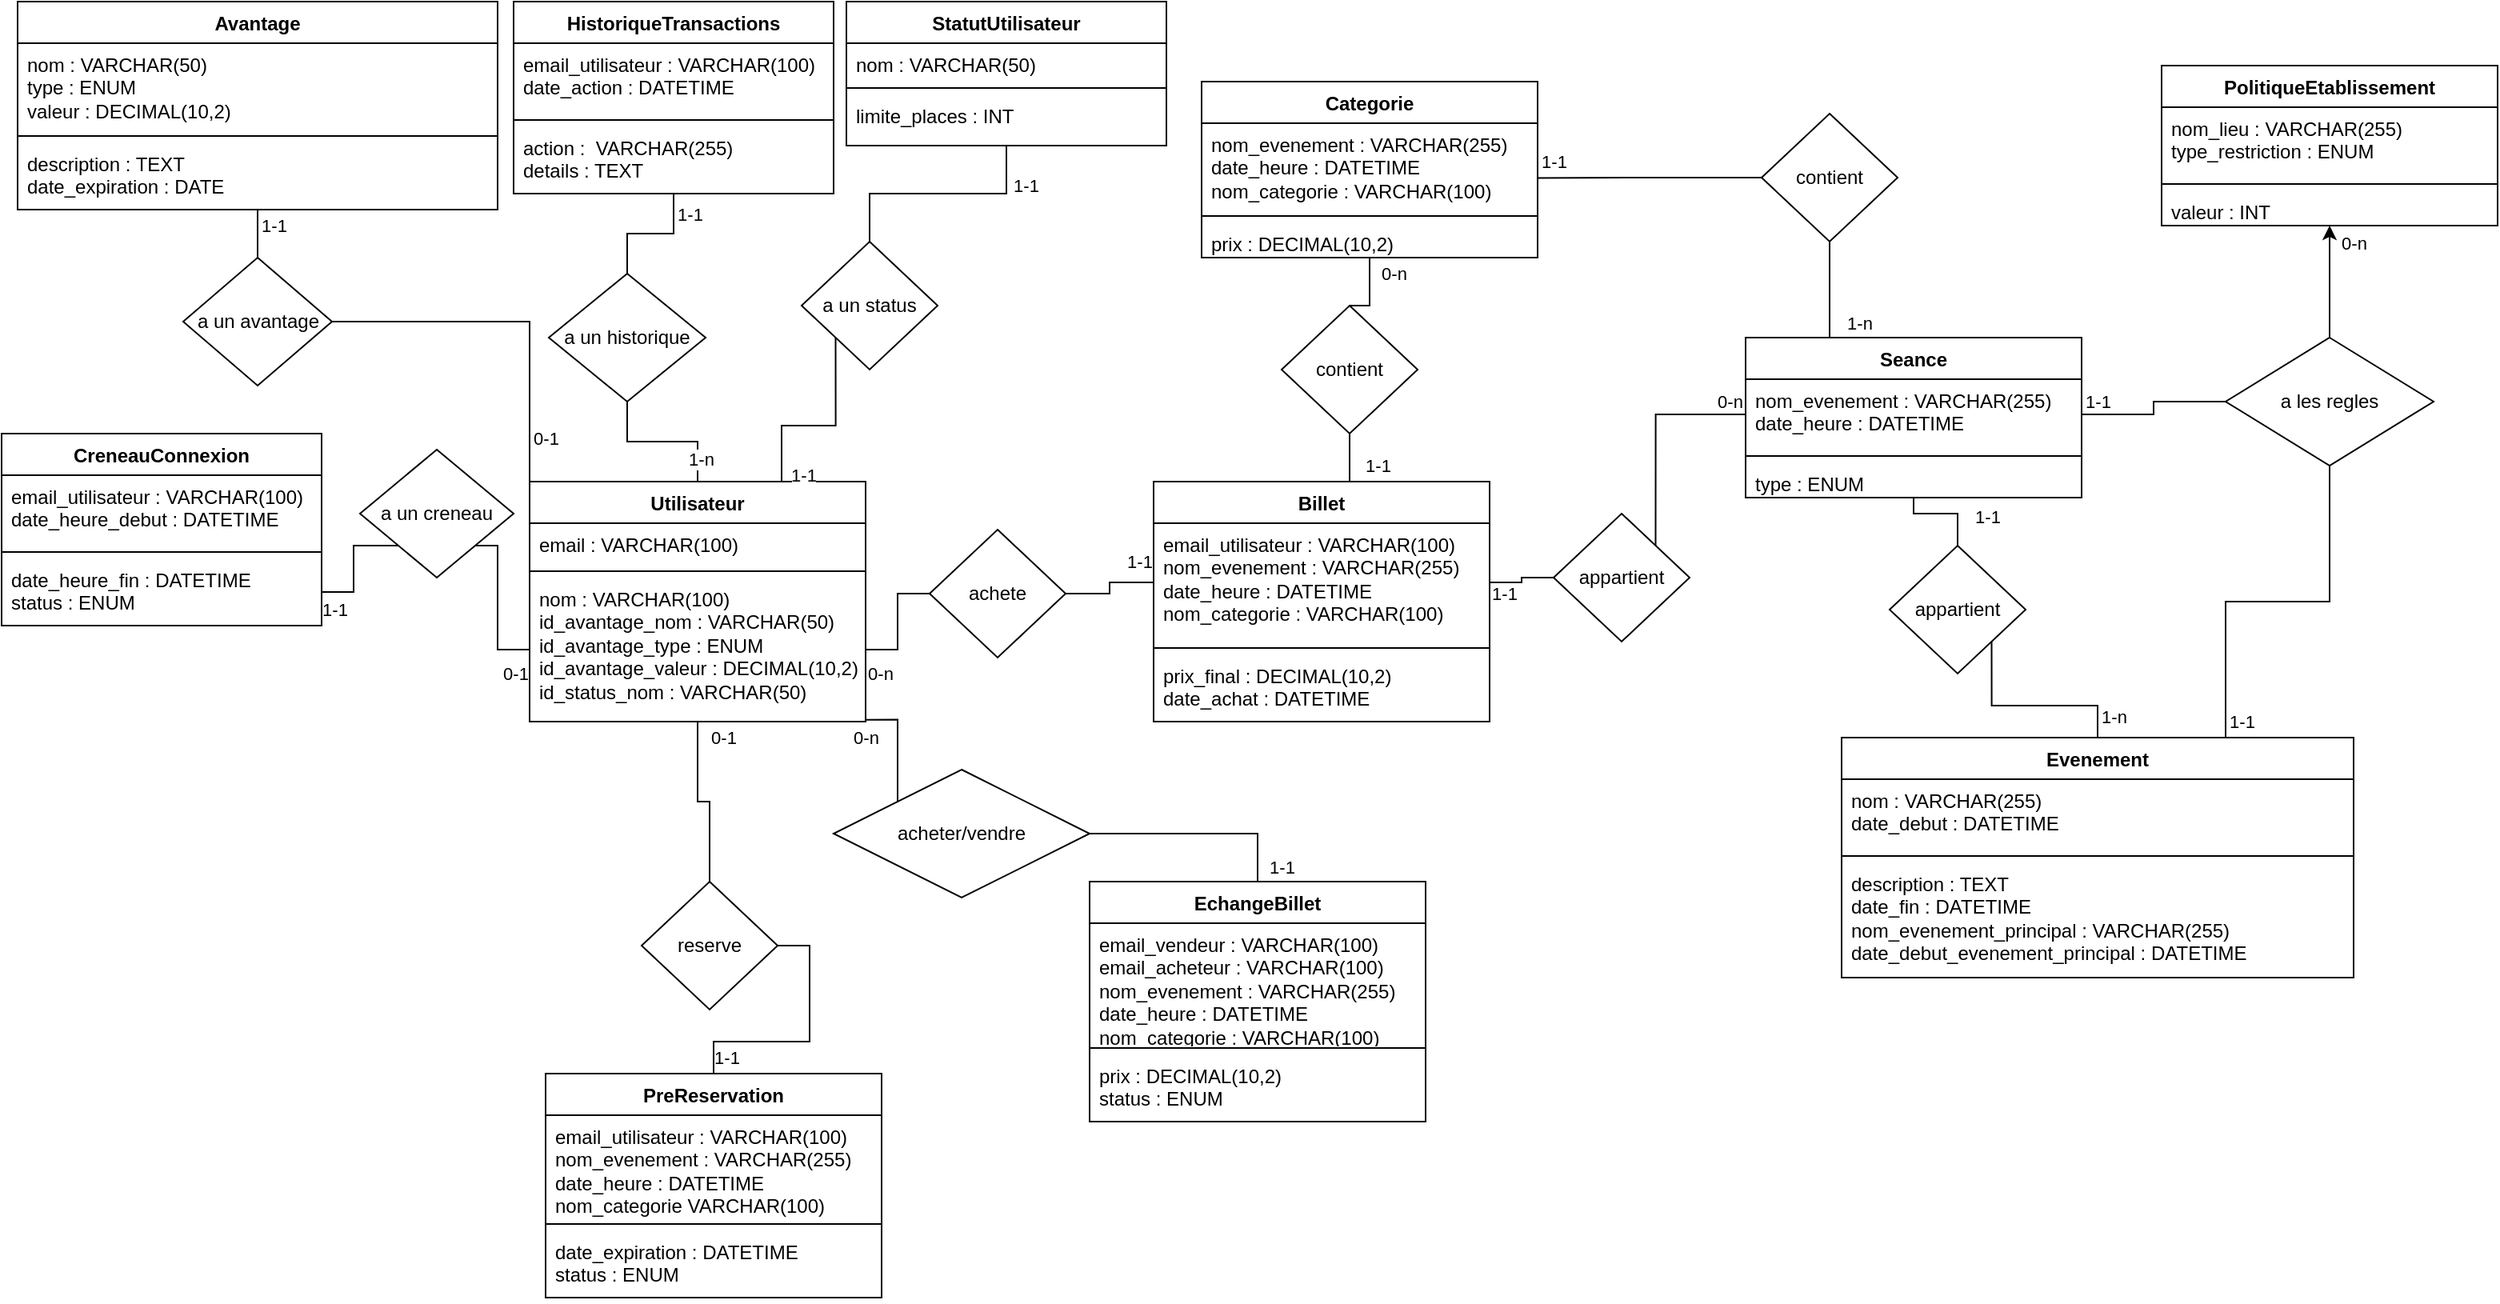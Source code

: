 <mxfile version="24.7.17">
  <diagram name="Page-1" id="VfGs-vbnRTk7LO-f_Ld_">
    <mxGraphModel dx="909" dy="531" grid="1" gridSize="10" guides="0" tooltips="1" connect="1" arrows="0" fold="1" page="1" pageScale="1" pageWidth="827" pageHeight="1169" math="0" shadow="0">
      <root>
        <mxCell id="0" />
        <mxCell id="1" parent="0" />
        <mxCell id="F5HmfAsB2qFDXrAzad_Q-10" style="edgeStyle=orthogonalEdgeStyle;rounded=0;orthogonalLoop=1;jettySize=auto;html=1;exitX=0.5;exitY=0;exitDx=0;exitDy=0;entryX=0.5;entryY=1;entryDx=0;entryDy=0;endArrow=none;endFill=0;" edge="1" parent="1" source="F5HmfAsB2qFDXrAzad_Q-1" target="F5HmfAsB2qFDXrAzad_Q-9">
          <mxGeometry relative="1" as="geometry" />
        </mxCell>
        <mxCell id="F5HmfAsB2qFDXrAzad_Q-14" value="1-n" style="edgeLabel;html=1;align=center;verticalAlign=middle;resizable=0;points=[];" vertex="1" connectable="0" parent="F5HmfAsB2qFDXrAzad_Q-10">
          <mxGeometry x="-0.253" y="2" relative="1" as="geometry">
            <mxPoint x="12" y="9" as="offset" />
          </mxGeometry>
        </mxCell>
        <mxCell id="F5HmfAsB2qFDXrAzad_Q-1" value="Utilisateur" style="swimlane;fontStyle=1;align=center;verticalAlign=top;childLayout=stackLayout;horizontal=1;startSize=26;horizontalStack=0;resizeParent=1;resizeParentMax=0;resizeLast=0;collapsible=1;marginBottom=0;whiteSpace=wrap;html=1;" vertex="1" parent="1">
          <mxGeometry x="330" y="310" width="210" height="150" as="geometry" />
        </mxCell>
        <mxCell id="F5HmfAsB2qFDXrAzad_Q-2" value="email : VARCHAR&lt;span style=&quot;background-color: initial;&quot;&gt;(100)&lt;/span&gt;" style="text;strokeColor=none;fillColor=none;align=left;verticalAlign=top;spacingLeft=4;spacingRight=4;overflow=hidden;rotatable=0;points=[[0,0.5],[1,0.5]];portConstraint=eastwest;whiteSpace=wrap;html=1;" vertex="1" parent="F5HmfAsB2qFDXrAzad_Q-1">
          <mxGeometry y="26" width="210" height="26" as="geometry" />
        </mxCell>
        <mxCell id="F5HmfAsB2qFDXrAzad_Q-3" value="" style="line;strokeWidth=1;fillColor=none;align=left;verticalAlign=middle;spacingTop=-1;spacingLeft=3;spacingRight=3;rotatable=0;labelPosition=right;points=[];portConstraint=eastwest;strokeColor=inherit;" vertex="1" parent="F5HmfAsB2qFDXrAzad_Q-1">
          <mxGeometry y="52" width="210" height="8" as="geometry" />
        </mxCell>
        <mxCell id="F5HmfAsB2qFDXrAzad_Q-4" value="nom : VARCHAR(100)&lt;div&gt;id_avantage_nom : VARCHAR(50)&lt;/div&gt;&lt;div&gt;id_avantage_type : ENUM&lt;/div&gt;&lt;div&gt;id_avantage_valeur : DECIMAL(10,2)&lt;/div&gt;&lt;div&gt;id_status_nom : VARCHAR(50)&lt;/div&gt;" style="text;strokeColor=none;fillColor=none;align=left;verticalAlign=top;spacingLeft=4;spacingRight=4;overflow=hidden;rotatable=0;points=[[0,0.5],[1,0.5]];portConstraint=eastwest;whiteSpace=wrap;html=1;" vertex="1" parent="F5HmfAsB2qFDXrAzad_Q-1">
          <mxGeometry y="60" width="210" height="90" as="geometry" />
        </mxCell>
        <mxCell id="F5HmfAsB2qFDXrAzad_Q-5" value="HistoriqueTransactions" style="swimlane;fontStyle=1;align=center;verticalAlign=top;childLayout=stackLayout;horizontal=1;startSize=26;horizontalStack=0;resizeParent=1;resizeParentMax=0;resizeLast=0;collapsible=1;marginBottom=0;whiteSpace=wrap;html=1;" vertex="1" parent="1">
          <mxGeometry x="320" y="10" width="200" height="120" as="geometry" />
        </mxCell>
        <mxCell id="F5HmfAsB2qFDXrAzad_Q-6" value="email_utilisateur : VARCHAR(100)&lt;div&gt;date_action : DATETIME&lt;/div&gt;" style="text;strokeColor=none;fillColor=none;align=left;verticalAlign=top;spacingLeft=4;spacingRight=4;overflow=hidden;rotatable=0;points=[[0,0.5],[1,0.5]];portConstraint=eastwest;whiteSpace=wrap;html=1;" vertex="1" parent="F5HmfAsB2qFDXrAzad_Q-5">
          <mxGeometry y="26" width="200" height="44" as="geometry" />
        </mxCell>
        <mxCell id="F5HmfAsB2qFDXrAzad_Q-7" value="" style="line;strokeWidth=1;fillColor=none;align=left;verticalAlign=middle;spacingTop=-1;spacingLeft=3;spacingRight=3;rotatable=0;labelPosition=right;points=[];portConstraint=eastwest;strokeColor=inherit;" vertex="1" parent="F5HmfAsB2qFDXrAzad_Q-5">
          <mxGeometry y="70" width="200" height="8" as="geometry" />
        </mxCell>
        <mxCell id="F5HmfAsB2qFDXrAzad_Q-8" value="action :&amp;nbsp; VARCHAR(255)&lt;div&gt;details : TEXT&lt;/div&gt;" style="text;strokeColor=none;fillColor=none;align=left;verticalAlign=top;spacingLeft=4;spacingRight=4;overflow=hidden;rotatable=0;points=[[0,0.5],[1,0.5]];portConstraint=eastwest;whiteSpace=wrap;html=1;" vertex="1" parent="F5HmfAsB2qFDXrAzad_Q-5">
          <mxGeometry y="78" width="200" height="42" as="geometry" />
        </mxCell>
        <mxCell id="F5HmfAsB2qFDXrAzad_Q-11" style="edgeStyle=orthogonalEdgeStyle;rounded=0;orthogonalLoop=1;jettySize=auto;html=1;exitX=0.5;exitY=0;exitDx=0;exitDy=0;endArrow=none;endFill=0;" edge="1" parent="1" source="F5HmfAsB2qFDXrAzad_Q-9" target="F5HmfAsB2qFDXrAzad_Q-5">
          <mxGeometry relative="1" as="geometry" />
        </mxCell>
        <mxCell id="F5HmfAsB2qFDXrAzad_Q-12" value="1-1" style="edgeLabel;html=1;align=center;verticalAlign=middle;resizable=0;points=[];" vertex="1" connectable="0" parent="F5HmfAsB2qFDXrAzad_Q-11">
          <mxGeometry x="0.675" relative="1" as="geometry">
            <mxPoint x="10" as="offset" />
          </mxGeometry>
        </mxCell>
        <mxCell id="F5HmfAsB2qFDXrAzad_Q-9" value="a un historique" style="rhombus;whiteSpace=wrap;html=1;" vertex="1" parent="1">
          <mxGeometry x="342" y="180" width="98" height="80" as="geometry" />
        </mxCell>
        <mxCell id="F5HmfAsB2qFDXrAzad_Q-15" value="Avantage" style="swimlane;fontStyle=1;align=center;verticalAlign=top;childLayout=stackLayout;horizontal=1;startSize=26;horizontalStack=0;resizeParent=1;resizeParentMax=0;resizeLast=0;collapsible=1;marginBottom=0;whiteSpace=wrap;html=1;" vertex="1" parent="1">
          <mxGeometry x="10" y="10" width="300" height="130" as="geometry" />
        </mxCell>
        <mxCell id="F5HmfAsB2qFDXrAzad_Q-16" value="nom : VARCHAR(50)&lt;div&gt;type : ENUM&lt;/div&gt;&lt;div&gt;valeur : DECIMAL(10,2)&lt;/div&gt;" style="text;strokeColor=none;fillColor=none;align=left;verticalAlign=top;spacingLeft=4;spacingRight=4;overflow=hidden;rotatable=0;points=[[0,0.5],[1,0.5]];portConstraint=eastwest;whiteSpace=wrap;html=1;" vertex="1" parent="F5HmfAsB2qFDXrAzad_Q-15">
          <mxGeometry y="26" width="300" height="54" as="geometry" />
        </mxCell>
        <mxCell id="F5HmfAsB2qFDXrAzad_Q-17" value="" style="line;strokeWidth=1;fillColor=none;align=left;verticalAlign=middle;spacingTop=-1;spacingLeft=3;spacingRight=3;rotatable=0;labelPosition=right;points=[];portConstraint=eastwest;strokeColor=inherit;" vertex="1" parent="F5HmfAsB2qFDXrAzad_Q-15">
          <mxGeometry y="80" width="300" height="8" as="geometry" />
        </mxCell>
        <mxCell id="F5HmfAsB2qFDXrAzad_Q-18" value="description : TEXT&lt;div&gt;date_expiration : DATE&lt;/div&gt;" style="text;strokeColor=none;fillColor=none;align=left;verticalAlign=top;spacingLeft=4;spacingRight=4;overflow=hidden;rotatable=0;points=[[0,0.5],[1,0.5]];portConstraint=eastwest;whiteSpace=wrap;html=1;" vertex="1" parent="F5HmfAsB2qFDXrAzad_Q-15">
          <mxGeometry y="88" width="300" height="42" as="geometry" />
        </mxCell>
        <mxCell id="F5HmfAsB2qFDXrAzad_Q-20" style="edgeStyle=orthogonalEdgeStyle;rounded=0;orthogonalLoop=1;jettySize=auto;html=1;exitX=1;exitY=0.5;exitDx=0;exitDy=0;entryX=0;entryY=0;entryDx=0;entryDy=0;endArrow=none;endFill=0;" edge="1" parent="1" source="F5HmfAsB2qFDXrAzad_Q-19" target="F5HmfAsB2qFDXrAzad_Q-1">
          <mxGeometry relative="1" as="geometry" />
        </mxCell>
        <mxCell id="F5HmfAsB2qFDXrAzad_Q-23" value="0-1" style="edgeLabel;html=1;align=center;verticalAlign=middle;resizable=0;points=[];" vertex="1" connectable="0" parent="F5HmfAsB2qFDXrAzad_Q-20">
          <mxGeometry x="0.284" y="1" relative="1" as="geometry">
            <mxPoint x="9" y="53" as="offset" />
          </mxGeometry>
        </mxCell>
        <mxCell id="F5HmfAsB2qFDXrAzad_Q-21" style="edgeStyle=orthogonalEdgeStyle;rounded=0;orthogonalLoop=1;jettySize=auto;html=1;exitX=0.5;exitY=0;exitDx=0;exitDy=0;endArrow=none;endFill=0;" edge="1" parent="1" source="F5HmfAsB2qFDXrAzad_Q-19" target="F5HmfAsB2qFDXrAzad_Q-15">
          <mxGeometry relative="1" as="geometry" />
        </mxCell>
        <mxCell id="F5HmfAsB2qFDXrAzad_Q-24" value="1-1" style="edgeLabel;html=1;align=center;verticalAlign=middle;resizable=0;points=[];" vertex="1" connectable="0" parent="F5HmfAsB2qFDXrAzad_Q-21">
          <mxGeometry x="0.086" relative="1" as="geometry">
            <mxPoint x="10" y="-7" as="offset" />
          </mxGeometry>
        </mxCell>
        <mxCell id="F5HmfAsB2qFDXrAzad_Q-19" value="a un avantage" style="rhombus;whiteSpace=wrap;html=1;" vertex="1" parent="1">
          <mxGeometry x="113.5" y="170" width="93" height="80" as="geometry" />
        </mxCell>
        <mxCell id="F5HmfAsB2qFDXrAzad_Q-25" value="StatutUtilisateur" style="swimlane;fontStyle=1;align=center;verticalAlign=top;childLayout=stackLayout;horizontal=1;startSize=26;horizontalStack=0;resizeParent=1;resizeParentMax=0;resizeLast=0;collapsible=1;marginBottom=0;whiteSpace=wrap;html=1;" vertex="1" parent="1">
          <mxGeometry x="528" y="10" width="200" height="90" as="geometry" />
        </mxCell>
        <mxCell id="F5HmfAsB2qFDXrAzad_Q-26" value="nom : VARCHAR(50)" style="text;strokeColor=none;fillColor=none;align=left;verticalAlign=top;spacingLeft=4;spacingRight=4;overflow=hidden;rotatable=0;points=[[0,0.5],[1,0.5]];portConstraint=eastwest;whiteSpace=wrap;html=1;" vertex="1" parent="F5HmfAsB2qFDXrAzad_Q-25">
          <mxGeometry y="26" width="200" height="24" as="geometry" />
        </mxCell>
        <mxCell id="F5HmfAsB2qFDXrAzad_Q-27" value="" style="line;strokeWidth=1;fillColor=none;align=left;verticalAlign=middle;spacingTop=-1;spacingLeft=3;spacingRight=3;rotatable=0;labelPosition=right;points=[];portConstraint=eastwest;strokeColor=inherit;" vertex="1" parent="F5HmfAsB2qFDXrAzad_Q-25">
          <mxGeometry y="50" width="200" height="8" as="geometry" />
        </mxCell>
        <mxCell id="F5HmfAsB2qFDXrAzad_Q-28" value="limite_places : INT" style="text;strokeColor=none;fillColor=none;align=left;verticalAlign=top;spacingLeft=4;spacingRight=4;overflow=hidden;rotatable=0;points=[[0,0.5],[1,0.5]];portConstraint=eastwest;whiteSpace=wrap;html=1;" vertex="1" parent="F5HmfAsB2qFDXrAzad_Q-25">
          <mxGeometry y="58" width="200" height="32" as="geometry" />
        </mxCell>
        <mxCell id="F5HmfAsB2qFDXrAzad_Q-30" style="edgeStyle=orthogonalEdgeStyle;rounded=0;orthogonalLoop=1;jettySize=auto;html=1;exitX=0.5;exitY=0;exitDx=0;exitDy=0;endArrow=none;endFill=0;" edge="1" parent="1" source="F5HmfAsB2qFDXrAzad_Q-29" target="F5HmfAsB2qFDXrAzad_Q-25">
          <mxGeometry relative="1" as="geometry" />
        </mxCell>
        <mxCell id="F5HmfAsB2qFDXrAzad_Q-33" value="1-1" style="edgeLabel;html=1;align=center;verticalAlign=middle;resizable=0;points=[];" vertex="1" connectable="0" parent="F5HmfAsB2qFDXrAzad_Q-30">
          <mxGeometry x="0.697" relative="1" as="geometry">
            <mxPoint x="12" y="3" as="offset" />
          </mxGeometry>
        </mxCell>
        <mxCell id="F5HmfAsB2qFDXrAzad_Q-31" style="edgeStyle=orthogonalEdgeStyle;rounded=0;orthogonalLoop=1;jettySize=auto;html=1;exitX=0;exitY=1;exitDx=0;exitDy=0;entryX=0.75;entryY=0;entryDx=0;entryDy=0;endArrow=none;endFill=0;" edge="1" parent="1" source="F5HmfAsB2qFDXrAzad_Q-29" target="F5HmfAsB2qFDXrAzad_Q-1">
          <mxGeometry relative="1" as="geometry" />
        </mxCell>
        <mxCell id="F5HmfAsB2qFDXrAzad_Q-32" value="1-1" style="edgeLabel;html=1;align=center;verticalAlign=middle;resizable=0;points=[];" vertex="1" connectable="0" parent="F5HmfAsB2qFDXrAzad_Q-31">
          <mxGeometry x="0.856" y="1" relative="1" as="geometry">
            <mxPoint x="12" y="5" as="offset" />
          </mxGeometry>
        </mxCell>
        <mxCell id="F5HmfAsB2qFDXrAzad_Q-29" value="a un status" style="rhombus;whiteSpace=wrap;html=1;" vertex="1" parent="1">
          <mxGeometry x="500" y="160" width="85" height="80" as="geometry" />
        </mxCell>
        <mxCell id="F5HmfAsB2qFDXrAzad_Q-34" value="CreneauConnexion" style="swimlane;fontStyle=1;align=center;verticalAlign=top;childLayout=stackLayout;horizontal=1;startSize=26;horizontalStack=0;resizeParent=1;resizeParentMax=0;resizeLast=0;collapsible=1;marginBottom=0;whiteSpace=wrap;html=1;" vertex="1" parent="1">
          <mxGeometry y="280" width="200" height="120" as="geometry" />
        </mxCell>
        <mxCell id="F5HmfAsB2qFDXrAzad_Q-35" value="email_utilisateur : VARCHAR(100)&lt;div&gt;date_heure_debut : DATETIME&lt;/div&gt;" style="text;strokeColor=none;fillColor=none;align=left;verticalAlign=top;spacingLeft=4;spacingRight=4;overflow=hidden;rotatable=0;points=[[0,0.5],[1,0.5]];portConstraint=eastwest;whiteSpace=wrap;html=1;" vertex="1" parent="F5HmfAsB2qFDXrAzad_Q-34">
          <mxGeometry y="26" width="200" height="44" as="geometry" />
        </mxCell>
        <mxCell id="F5HmfAsB2qFDXrAzad_Q-36" value="" style="line;strokeWidth=1;fillColor=none;align=left;verticalAlign=middle;spacingTop=-1;spacingLeft=3;spacingRight=3;rotatable=0;labelPosition=right;points=[];portConstraint=eastwest;strokeColor=inherit;" vertex="1" parent="F5HmfAsB2qFDXrAzad_Q-34">
          <mxGeometry y="70" width="200" height="8" as="geometry" />
        </mxCell>
        <mxCell id="F5HmfAsB2qFDXrAzad_Q-37" value="date_heure_fin : DATETIME&lt;div&gt;status : ENUM&lt;/div&gt;" style="text;strokeColor=none;fillColor=none;align=left;verticalAlign=top;spacingLeft=4;spacingRight=4;overflow=hidden;rotatable=0;points=[[0,0.5],[1,0.5]];portConstraint=eastwest;whiteSpace=wrap;html=1;" vertex="1" parent="F5HmfAsB2qFDXrAzad_Q-34">
          <mxGeometry y="78" width="200" height="42" as="geometry" />
        </mxCell>
        <mxCell id="F5HmfAsB2qFDXrAzad_Q-38" value="a un creneau" style="rhombus;whiteSpace=wrap;html=1;" vertex="1" parent="1">
          <mxGeometry x="224" y="290" width="96" height="80" as="geometry" />
        </mxCell>
        <mxCell id="F5HmfAsB2qFDXrAzad_Q-39" style="edgeStyle=orthogonalEdgeStyle;rounded=0;orthogonalLoop=1;jettySize=auto;html=1;exitX=0;exitY=0.5;exitDx=0;exitDy=0;entryX=1;entryY=1;entryDx=0;entryDy=0;endArrow=none;endFill=0;" edge="1" parent="1" source="F5HmfAsB2qFDXrAzad_Q-4" target="F5HmfAsB2qFDXrAzad_Q-38">
          <mxGeometry relative="1" as="geometry" />
        </mxCell>
        <mxCell id="F5HmfAsB2qFDXrAzad_Q-44" value="0-1" style="edgeLabel;html=1;align=center;verticalAlign=middle;resizable=0;points=[];" vertex="1" connectable="0" parent="F5HmfAsB2qFDXrAzad_Q-39">
          <mxGeometry x="-0.809" relative="1" as="geometry">
            <mxPoint y="15" as="offset" />
          </mxGeometry>
        </mxCell>
        <mxCell id="F5HmfAsB2qFDXrAzad_Q-43" style="edgeStyle=orthogonalEdgeStyle;rounded=0;orthogonalLoop=1;jettySize=auto;html=1;exitX=1;exitY=0.5;exitDx=0;exitDy=0;entryX=0;entryY=1;entryDx=0;entryDy=0;endArrow=none;endFill=0;" edge="1" parent="1" source="F5HmfAsB2qFDXrAzad_Q-37" target="F5HmfAsB2qFDXrAzad_Q-38">
          <mxGeometry relative="1" as="geometry" />
        </mxCell>
        <mxCell id="F5HmfAsB2qFDXrAzad_Q-45" value="1-1" style="edgeLabel;html=1;align=center;verticalAlign=middle;resizable=0;points=[];" vertex="1" connectable="0" parent="F5HmfAsB2qFDXrAzad_Q-43">
          <mxGeometry x="-0.798" relative="1" as="geometry">
            <mxPoint y="11" as="offset" />
          </mxGeometry>
        </mxCell>
        <mxCell id="F5HmfAsB2qFDXrAzad_Q-80" style="edgeStyle=orthogonalEdgeStyle;rounded=0;orthogonalLoop=1;jettySize=auto;html=1;exitX=0.5;exitY=0;exitDx=0;exitDy=0;entryX=0.5;entryY=1;entryDx=0;entryDy=0;endArrow=none;endFill=0;" edge="1" parent="1" source="F5HmfAsB2qFDXrAzad_Q-46" target="F5HmfAsB2qFDXrAzad_Q-78">
          <mxGeometry relative="1" as="geometry" />
        </mxCell>
        <mxCell id="F5HmfAsB2qFDXrAzad_Q-81" value="1-1" style="edgeLabel;html=1;align=center;verticalAlign=middle;resizable=0;points=[];" vertex="1" connectable="0" parent="F5HmfAsB2qFDXrAzad_Q-80">
          <mxGeometry x="0.368" relative="1" as="geometry">
            <mxPoint x="17" y="5" as="offset" />
          </mxGeometry>
        </mxCell>
        <mxCell id="F5HmfAsB2qFDXrAzad_Q-46" value="Billet" style="swimlane;fontStyle=1;align=center;verticalAlign=top;childLayout=stackLayout;horizontal=1;startSize=26;horizontalStack=0;resizeParent=1;resizeParentMax=0;resizeLast=0;collapsible=1;marginBottom=0;whiteSpace=wrap;html=1;" vertex="1" parent="1">
          <mxGeometry x="720" y="310" width="210" height="150" as="geometry" />
        </mxCell>
        <mxCell id="F5HmfAsB2qFDXrAzad_Q-47" value="email_utilisateur : VARCHAR(100)&lt;div&gt;nom_evenement : VARCHAR(255)&lt;/div&gt;&lt;div&gt;date_heure : DATETIME&lt;/div&gt;&lt;div&gt;nom_categorie : VARCHAR(100)&lt;/div&gt;" style="text;strokeColor=none;fillColor=none;align=left;verticalAlign=top;spacingLeft=4;spacingRight=4;overflow=hidden;rotatable=0;points=[[0,0.5],[1,0.5]];portConstraint=eastwest;whiteSpace=wrap;html=1;" vertex="1" parent="F5HmfAsB2qFDXrAzad_Q-46">
          <mxGeometry y="26" width="210" height="74" as="geometry" />
        </mxCell>
        <mxCell id="F5HmfAsB2qFDXrAzad_Q-48" value="" style="line;strokeWidth=1;fillColor=none;align=left;verticalAlign=middle;spacingTop=-1;spacingLeft=3;spacingRight=3;rotatable=0;labelPosition=right;points=[];portConstraint=eastwest;strokeColor=inherit;" vertex="1" parent="F5HmfAsB2qFDXrAzad_Q-46">
          <mxGeometry y="100" width="210" height="8" as="geometry" />
        </mxCell>
        <mxCell id="F5HmfAsB2qFDXrAzad_Q-49" value="prix_final : DECIMAL(10,2)&lt;div&gt;date_achat : DATETIME&lt;/div&gt;" style="text;strokeColor=none;fillColor=none;align=left;verticalAlign=top;spacingLeft=4;spacingRight=4;overflow=hidden;rotatable=0;points=[[0,0.5],[1,0.5]];portConstraint=eastwest;whiteSpace=wrap;html=1;" vertex="1" parent="F5HmfAsB2qFDXrAzad_Q-46">
          <mxGeometry y="108" width="210" height="42" as="geometry" />
        </mxCell>
        <mxCell id="F5HmfAsB2qFDXrAzad_Q-52" style="edgeStyle=orthogonalEdgeStyle;rounded=0;orthogonalLoop=1;jettySize=auto;html=1;exitX=0;exitY=0.5;exitDx=0;exitDy=0;entryX=1;entryY=0.5;entryDx=0;entryDy=0;endArrow=none;endFill=0;" edge="1" parent="1" source="F5HmfAsB2qFDXrAzad_Q-50" target="F5HmfAsB2qFDXrAzad_Q-4">
          <mxGeometry relative="1" as="geometry" />
        </mxCell>
        <mxCell id="F5HmfAsB2qFDXrAzad_Q-55" value="0-n" style="edgeLabel;html=1;align=center;verticalAlign=middle;resizable=0;points=[];" vertex="1" connectable="0" parent="F5HmfAsB2qFDXrAzad_Q-52">
          <mxGeometry x="0.756" y="-2" relative="1" as="geometry">
            <mxPoint y="17" as="offset" />
          </mxGeometry>
        </mxCell>
        <mxCell id="F5HmfAsB2qFDXrAzad_Q-53" style="edgeStyle=orthogonalEdgeStyle;rounded=0;orthogonalLoop=1;jettySize=auto;html=1;exitX=1;exitY=0.5;exitDx=0;exitDy=0;entryX=0;entryY=0.5;entryDx=0;entryDy=0;endArrow=none;endFill=0;" edge="1" parent="1" source="F5HmfAsB2qFDXrAzad_Q-50" target="F5HmfAsB2qFDXrAzad_Q-47">
          <mxGeometry relative="1" as="geometry" />
        </mxCell>
        <mxCell id="F5HmfAsB2qFDXrAzad_Q-54" value="1-1" style="edgeLabel;html=1;align=center;verticalAlign=middle;resizable=0;points=[];" vertex="1" connectable="0" parent="F5HmfAsB2qFDXrAzad_Q-53">
          <mxGeometry x="0.704" relative="1" as="geometry">
            <mxPoint y="-13" as="offset" />
          </mxGeometry>
        </mxCell>
        <mxCell id="F5HmfAsB2qFDXrAzad_Q-50" value="achete" style="rhombus;whiteSpace=wrap;html=1;" vertex="1" parent="1">
          <mxGeometry x="580" y="340" width="85" height="80" as="geometry" />
        </mxCell>
        <mxCell id="F5HmfAsB2qFDXrAzad_Q-56" value="Categorie" style="swimlane;fontStyle=1;align=center;verticalAlign=top;childLayout=stackLayout;horizontal=1;startSize=26;horizontalStack=0;resizeParent=1;resizeParentMax=0;resizeLast=0;collapsible=1;marginBottom=0;whiteSpace=wrap;html=1;" vertex="1" parent="1">
          <mxGeometry x="750" y="60" width="210" height="110" as="geometry" />
        </mxCell>
        <mxCell id="F5HmfAsB2qFDXrAzad_Q-57" value="nom_evenement : VARCHAR(255)&lt;div&gt;date_heure : DATETIME&lt;/div&gt;&lt;div&gt;nom_categorie : VARCHAR(100)&lt;/div&gt;" style="text;strokeColor=none;fillColor=none;align=left;verticalAlign=top;spacingLeft=4;spacingRight=4;overflow=hidden;rotatable=0;points=[[0,0.5],[1,0.5]];portConstraint=eastwest;whiteSpace=wrap;html=1;" vertex="1" parent="F5HmfAsB2qFDXrAzad_Q-56">
          <mxGeometry y="26" width="210" height="54" as="geometry" />
        </mxCell>
        <mxCell id="F5HmfAsB2qFDXrAzad_Q-58" value="" style="line;strokeWidth=1;fillColor=none;align=left;verticalAlign=middle;spacingTop=-1;spacingLeft=3;spacingRight=3;rotatable=0;labelPosition=right;points=[];portConstraint=eastwest;strokeColor=inherit;" vertex="1" parent="F5HmfAsB2qFDXrAzad_Q-56">
          <mxGeometry y="80" width="210" height="8" as="geometry" />
        </mxCell>
        <mxCell id="F5HmfAsB2qFDXrAzad_Q-59" value="prix : DECIMAL(10,2)" style="text;strokeColor=none;fillColor=none;align=left;verticalAlign=top;spacingLeft=4;spacingRight=4;overflow=hidden;rotatable=0;points=[[0,0.5],[1,0.5]];portConstraint=eastwest;whiteSpace=wrap;html=1;" vertex="1" parent="F5HmfAsB2qFDXrAzad_Q-56">
          <mxGeometry y="88" width="210" height="22" as="geometry" />
        </mxCell>
        <mxCell id="F5HmfAsB2qFDXrAzad_Q-84" style="edgeStyle=orthogonalEdgeStyle;rounded=0;orthogonalLoop=1;jettySize=auto;html=1;exitX=0.25;exitY=0;exitDx=0;exitDy=0;entryX=0.5;entryY=1;entryDx=0;entryDy=0;endArrow=none;endFill=0;" edge="1" parent="1" source="F5HmfAsB2qFDXrAzad_Q-60" target="F5HmfAsB2qFDXrAzad_Q-83">
          <mxGeometry relative="1" as="geometry" />
        </mxCell>
        <mxCell id="F5HmfAsB2qFDXrAzad_Q-86" value="1-n" style="edgeLabel;html=1;align=center;verticalAlign=middle;resizable=0;points=[];" vertex="1" connectable="0" parent="F5HmfAsB2qFDXrAzad_Q-84">
          <mxGeometry x="-0.514" y="-1" relative="1" as="geometry">
            <mxPoint x="17" y="5" as="offset" />
          </mxGeometry>
        </mxCell>
        <mxCell id="F5HmfAsB2qFDXrAzad_Q-60" value="Seance" style="swimlane;fontStyle=1;align=center;verticalAlign=top;childLayout=stackLayout;horizontal=1;startSize=26;horizontalStack=0;resizeParent=1;resizeParentMax=0;resizeLast=0;collapsible=1;marginBottom=0;whiteSpace=wrap;html=1;" vertex="1" parent="1">
          <mxGeometry x="1090" y="220" width="210" height="100" as="geometry" />
        </mxCell>
        <mxCell id="F5HmfAsB2qFDXrAzad_Q-61" value="nom_evenement : VARCHAR(255)&lt;div&gt;date_heure : DATETIME&lt;/div&gt;" style="text;strokeColor=none;fillColor=none;align=left;verticalAlign=top;spacingLeft=4;spacingRight=4;overflow=hidden;rotatable=0;points=[[0,0.5],[1,0.5]];portConstraint=eastwest;whiteSpace=wrap;html=1;" vertex="1" parent="F5HmfAsB2qFDXrAzad_Q-60">
          <mxGeometry y="26" width="210" height="44" as="geometry" />
        </mxCell>
        <mxCell id="F5HmfAsB2qFDXrAzad_Q-62" value="" style="line;strokeWidth=1;fillColor=none;align=left;verticalAlign=middle;spacingTop=-1;spacingLeft=3;spacingRight=3;rotatable=0;labelPosition=right;points=[];portConstraint=eastwest;strokeColor=inherit;" vertex="1" parent="F5HmfAsB2qFDXrAzad_Q-60">
          <mxGeometry y="70" width="210" height="8" as="geometry" />
        </mxCell>
        <mxCell id="F5HmfAsB2qFDXrAzad_Q-63" value="type : ENUM" style="text;strokeColor=none;fillColor=none;align=left;verticalAlign=top;spacingLeft=4;spacingRight=4;overflow=hidden;rotatable=0;points=[[0,0.5],[1,0.5]];portConstraint=eastwest;whiteSpace=wrap;html=1;" vertex="1" parent="F5HmfAsB2qFDXrAzad_Q-60">
          <mxGeometry y="78" width="210" height="22" as="geometry" />
        </mxCell>
        <mxCell id="F5HmfAsB2qFDXrAzad_Q-115" style="edgeStyle=orthogonalEdgeStyle;rounded=0;orthogonalLoop=1;jettySize=auto;html=1;exitX=0.75;exitY=0;exitDx=0;exitDy=0;entryX=0.5;entryY=1;entryDx=0;entryDy=0;endArrow=none;endFill=0;" edge="1" parent="1" source="F5HmfAsB2qFDXrAzad_Q-64" target="F5HmfAsB2qFDXrAzad_Q-113">
          <mxGeometry relative="1" as="geometry" />
        </mxCell>
        <mxCell id="F5HmfAsB2qFDXrAzad_Q-119" value="1-1" style="edgeLabel;html=1;align=center;verticalAlign=middle;resizable=0;points=[];" vertex="1" connectable="0" parent="F5HmfAsB2qFDXrAzad_Q-115">
          <mxGeometry x="-0.813" y="-3" relative="1" as="geometry">
            <mxPoint x="7" y="12" as="offset" />
          </mxGeometry>
        </mxCell>
        <mxCell id="F5HmfAsB2qFDXrAzad_Q-64" value="Evenement" style="swimlane;fontStyle=1;align=center;verticalAlign=top;childLayout=stackLayout;horizontal=1;startSize=26;horizontalStack=0;resizeParent=1;resizeParentMax=0;resizeLast=0;collapsible=1;marginBottom=0;whiteSpace=wrap;html=1;" vertex="1" parent="1">
          <mxGeometry x="1150" y="470" width="320" height="150" as="geometry" />
        </mxCell>
        <mxCell id="F5HmfAsB2qFDXrAzad_Q-65" value="nom : VARCHAR(255)&lt;div&gt;date_debut : DATETIME&lt;/div&gt;" style="text;strokeColor=none;fillColor=none;align=left;verticalAlign=top;spacingLeft=4;spacingRight=4;overflow=hidden;rotatable=0;points=[[0,0.5],[1,0.5]];portConstraint=eastwest;whiteSpace=wrap;html=1;" vertex="1" parent="F5HmfAsB2qFDXrAzad_Q-64">
          <mxGeometry y="26" width="320" height="44" as="geometry" />
        </mxCell>
        <mxCell id="F5HmfAsB2qFDXrAzad_Q-66" value="" style="line;strokeWidth=1;fillColor=none;align=left;verticalAlign=middle;spacingTop=-1;spacingLeft=3;spacingRight=3;rotatable=0;labelPosition=right;points=[];portConstraint=eastwest;strokeColor=inherit;" vertex="1" parent="F5HmfAsB2qFDXrAzad_Q-64">
          <mxGeometry y="70" width="320" height="8" as="geometry" />
        </mxCell>
        <mxCell id="F5HmfAsB2qFDXrAzad_Q-67" value="description : TEXT&lt;div&gt;date_fin : DATETIME&lt;/div&gt;&lt;div&gt;nom_evenement_principal : VARCHAR(255)&lt;/div&gt;&lt;div&gt;date_debut_evenement_principal : DATETIME&lt;/div&gt;" style="text;strokeColor=none;fillColor=none;align=left;verticalAlign=top;spacingLeft=4;spacingRight=4;overflow=hidden;rotatable=0;points=[[0,0.5],[1,0.5]];portConstraint=eastwest;whiteSpace=wrap;html=1;" vertex="1" parent="F5HmfAsB2qFDXrAzad_Q-64">
          <mxGeometry y="78" width="320" height="72" as="geometry" />
        </mxCell>
        <mxCell id="F5HmfAsB2qFDXrAzad_Q-69" style="edgeStyle=orthogonalEdgeStyle;rounded=0;orthogonalLoop=1;jettySize=auto;html=1;exitX=0;exitY=0.5;exitDx=0;exitDy=0;entryX=1;entryY=0.5;entryDx=0;entryDy=0;endArrow=none;endFill=0;" edge="1" parent="1" source="F5HmfAsB2qFDXrAzad_Q-68" target="F5HmfAsB2qFDXrAzad_Q-47">
          <mxGeometry relative="1" as="geometry" />
        </mxCell>
        <mxCell id="F5HmfAsB2qFDXrAzad_Q-71" value="1-1" style="edgeLabel;html=1;align=center;verticalAlign=middle;resizable=0;points=[];" vertex="1" connectable="0" parent="F5HmfAsB2qFDXrAzad_Q-69">
          <mxGeometry x="0.574" y="1" relative="1" as="geometry">
            <mxPoint y="6" as="offset" />
          </mxGeometry>
        </mxCell>
        <mxCell id="F5HmfAsB2qFDXrAzad_Q-70" style="edgeStyle=orthogonalEdgeStyle;rounded=0;orthogonalLoop=1;jettySize=auto;html=1;exitX=1;exitY=0;exitDx=0;exitDy=0;entryX=0;entryY=0.5;entryDx=0;entryDy=0;endArrow=none;endFill=0;" edge="1" parent="1" source="F5HmfAsB2qFDXrAzad_Q-68" target="F5HmfAsB2qFDXrAzad_Q-61">
          <mxGeometry relative="1" as="geometry" />
        </mxCell>
        <mxCell id="F5HmfAsB2qFDXrAzad_Q-72" value="0-n" style="edgeLabel;html=1;align=center;verticalAlign=middle;resizable=0;points=[];" vertex="1" connectable="0" parent="F5HmfAsB2qFDXrAzad_Q-70">
          <mxGeometry x="0.721" y="4" relative="1" as="geometry">
            <mxPoint x="9" y="-4" as="offset" />
          </mxGeometry>
        </mxCell>
        <mxCell id="F5HmfAsB2qFDXrAzad_Q-68" value="appartient" style="rhombus;whiteSpace=wrap;html=1;" vertex="1" parent="1">
          <mxGeometry x="970" y="330" width="85" height="80" as="geometry" />
        </mxCell>
        <mxCell id="F5HmfAsB2qFDXrAzad_Q-74" style="edgeStyle=orthogonalEdgeStyle;rounded=0;orthogonalLoop=1;jettySize=auto;html=1;exitX=0.5;exitY=0;exitDx=0;exitDy=0;endArrow=none;endFill=0;" edge="1" parent="1" source="F5HmfAsB2qFDXrAzad_Q-73" target="F5HmfAsB2qFDXrAzad_Q-60">
          <mxGeometry relative="1" as="geometry" />
        </mxCell>
        <mxCell id="F5HmfAsB2qFDXrAzad_Q-76" value="1-1" style="edgeLabel;html=1;align=center;verticalAlign=middle;resizable=0;points=[];" vertex="1" connectable="0" parent="F5HmfAsB2qFDXrAzad_Q-74">
          <mxGeometry x="-0.354" y="1" relative="1" as="geometry">
            <mxPoint x="19" as="offset" />
          </mxGeometry>
        </mxCell>
        <mxCell id="F5HmfAsB2qFDXrAzad_Q-75" style="edgeStyle=orthogonalEdgeStyle;rounded=0;orthogonalLoop=1;jettySize=auto;html=1;exitX=1;exitY=1;exitDx=0;exitDy=0;endArrow=none;endFill=0;" edge="1" parent="1" source="F5HmfAsB2qFDXrAzad_Q-73" target="F5HmfAsB2qFDXrAzad_Q-64">
          <mxGeometry relative="1" as="geometry" />
        </mxCell>
        <mxCell id="F5HmfAsB2qFDXrAzad_Q-77" value="1-n" style="edgeLabel;html=1;align=center;verticalAlign=middle;resizable=0;points=[];" vertex="1" connectable="0" parent="F5HmfAsB2qFDXrAzad_Q-75">
          <mxGeometry x="0.788" relative="1" as="geometry">
            <mxPoint x="10" as="offset" />
          </mxGeometry>
        </mxCell>
        <mxCell id="F5HmfAsB2qFDXrAzad_Q-73" value="appartient" style="rhombus;whiteSpace=wrap;html=1;" vertex="1" parent="1">
          <mxGeometry x="1180" y="350" width="85" height="80" as="geometry" />
        </mxCell>
        <mxCell id="F5HmfAsB2qFDXrAzad_Q-79" style="edgeStyle=orthogonalEdgeStyle;rounded=0;orthogonalLoop=1;jettySize=auto;html=1;exitX=0.5;exitY=0;exitDx=0;exitDy=0;entryX=0.5;entryY=1;entryDx=0;entryDy=0;endArrow=none;endFill=0;" edge="1" parent="1" source="F5HmfAsB2qFDXrAzad_Q-78" target="F5HmfAsB2qFDXrAzad_Q-56">
          <mxGeometry relative="1" as="geometry" />
        </mxCell>
        <mxCell id="F5HmfAsB2qFDXrAzad_Q-82" value="0-n" style="edgeLabel;html=1;align=center;verticalAlign=middle;resizable=0;points=[];" vertex="1" connectable="0" parent="F5HmfAsB2qFDXrAzad_Q-79">
          <mxGeometry x="0.067" y="-2" relative="1" as="geometry">
            <mxPoint x="13" y="-10" as="offset" />
          </mxGeometry>
        </mxCell>
        <mxCell id="F5HmfAsB2qFDXrAzad_Q-78" value="contient" style="rhombus;whiteSpace=wrap;html=1;" vertex="1" parent="1">
          <mxGeometry x="800" y="200" width="85" height="80" as="geometry" />
        </mxCell>
        <mxCell id="F5HmfAsB2qFDXrAzad_Q-83" value="contient" style="rhombus;whiteSpace=wrap;html=1;" vertex="1" parent="1">
          <mxGeometry x="1100" y="80" width="85" height="80" as="geometry" />
        </mxCell>
        <mxCell id="F5HmfAsB2qFDXrAzad_Q-85" style="edgeStyle=orthogonalEdgeStyle;rounded=0;orthogonalLoop=1;jettySize=auto;html=1;exitX=0;exitY=0.5;exitDx=0;exitDy=0;entryX=0.998;entryY=0.634;entryDx=0;entryDy=0;entryPerimeter=0;endArrow=none;endFill=0;" edge="1" parent="1" source="F5HmfAsB2qFDXrAzad_Q-83" target="F5HmfAsB2qFDXrAzad_Q-57">
          <mxGeometry relative="1" as="geometry" />
        </mxCell>
        <mxCell id="F5HmfAsB2qFDXrAzad_Q-87" value="1-1" style="edgeLabel;html=1;align=center;verticalAlign=middle;resizable=0;points=[];" vertex="1" connectable="0" parent="F5HmfAsB2qFDXrAzad_Q-85">
          <mxGeometry x="0.713" y="2" relative="1" as="geometry">
            <mxPoint x="-10" y="-12" as="offset" />
          </mxGeometry>
        </mxCell>
        <mxCell id="F5HmfAsB2qFDXrAzad_Q-88" value="PreReservation" style="swimlane;fontStyle=1;align=center;verticalAlign=top;childLayout=stackLayout;horizontal=1;startSize=26;horizontalStack=0;resizeParent=1;resizeParentMax=0;resizeLast=0;collapsible=1;marginBottom=0;whiteSpace=wrap;html=1;" vertex="1" parent="1">
          <mxGeometry x="340" y="680" width="210" height="140" as="geometry" />
        </mxCell>
        <mxCell id="F5HmfAsB2qFDXrAzad_Q-89" value="email_utilisateur : VARCHAR(100)&lt;div&gt;nom_evenement : VARCHAR(255)&lt;/div&gt;&lt;div&gt;date_heure : DATETIME&lt;/div&gt;&lt;div&gt;nom_categorie VARCHAR(100)&lt;/div&gt;" style="text;strokeColor=none;fillColor=none;align=left;verticalAlign=top;spacingLeft=4;spacingRight=4;overflow=hidden;rotatable=0;points=[[0,0.5],[1,0.5]];portConstraint=eastwest;whiteSpace=wrap;html=1;" vertex="1" parent="F5HmfAsB2qFDXrAzad_Q-88">
          <mxGeometry y="26" width="210" height="64" as="geometry" />
        </mxCell>
        <mxCell id="F5HmfAsB2qFDXrAzad_Q-90" value="" style="line;strokeWidth=1;fillColor=none;align=left;verticalAlign=middle;spacingTop=-1;spacingLeft=3;spacingRight=3;rotatable=0;labelPosition=right;points=[];portConstraint=eastwest;strokeColor=inherit;" vertex="1" parent="F5HmfAsB2qFDXrAzad_Q-88">
          <mxGeometry y="90" width="210" height="8" as="geometry" />
        </mxCell>
        <mxCell id="F5HmfAsB2qFDXrAzad_Q-91" value="date_expiration : DATETIME&lt;div&gt;status : ENUM&lt;/div&gt;" style="text;strokeColor=none;fillColor=none;align=left;verticalAlign=top;spacingLeft=4;spacingRight=4;overflow=hidden;rotatable=0;points=[[0,0.5],[1,0.5]];portConstraint=eastwest;whiteSpace=wrap;html=1;" vertex="1" parent="F5HmfAsB2qFDXrAzad_Q-88">
          <mxGeometry y="98" width="210" height="42" as="geometry" />
        </mxCell>
        <mxCell id="F5HmfAsB2qFDXrAzad_Q-93" style="edgeStyle=orthogonalEdgeStyle;rounded=0;orthogonalLoop=1;jettySize=auto;html=1;exitX=1;exitY=0.5;exitDx=0;exitDy=0;entryX=0.5;entryY=0;entryDx=0;entryDy=0;endArrow=none;endFill=0;" edge="1" parent="1" source="F5HmfAsB2qFDXrAzad_Q-92" target="F5HmfAsB2qFDXrAzad_Q-88">
          <mxGeometry relative="1" as="geometry" />
        </mxCell>
        <mxCell id="F5HmfAsB2qFDXrAzad_Q-96" value="1-1" style="edgeLabel;html=1;align=center;verticalAlign=middle;resizable=0;points=[];" vertex="1" connectable="0" parent="F5HmfAsB2qFDXrAzad_Q-93">
          <mxGeometry x="0.65" y="1" relative="1" as="geometry">
            <mxPoint y="9" as="offset" />
          </mxGeometry>
        </mxCell>
        <mxCell id="F5HmfAsB2qFDXrAzad_Q-94" style="edgeStyle=orthogonalEdgeStyle;rounded=0;orthogonalLoop=1;jettySize=auto;html=1;exitX=0.5;exitY=0;exitDx=0;exitDy=0;endArrow=none;endFill=0;" edge="1" parent="1" source="F5HmfAsB2qFDXrAzad_Q-92" target="F5HmfAsB2qFDXrAzad_Q-1">
          <mxGeometry relative="1" as="geometry" />
        </mxCell>
        <mxCell id="F5HmfAsB2qFDXrAzad_Q-95" value="0-1" style="edgeLabel;html=1;align=center;verticalAlign=middle;resizable=0;points=[];" vertex="1" connectable="0" parent="F5HmfAsB2qFDXrAzad_Q-94">
          <mxGeometry x="-0.468" relative="1" as="geometry">
            <mxPoint x="8" y="-62" as="offset" />
          </mxGeometry>
        </mxCell>
        <mxCell id="F5HmfAsB2qFDXrAzad_Q-92" value="reserve" style="rhombus;whiteSpace=wrap;html=1;" vertex="1" parent="1">
          <mxGeometry x="400" y="560" width="85" height="80" as="geometry" />
        </mxCell>
        <mxCell id="F5HmfAsB2qFDXrAzad_Q-100" value="EchangeBillet" style="swimlane;fontStyle=1;align=center;verticalAlign=top;childLayout=stackLayout;horizontal=1;startSize=26;horizontalStack=0;resizeParent=1;resizeParentMax=0;resizeLast=0;collapsible=1;marginBottom=0;whiteSpace=wrap;html=1;" vertex="1" parent="1">
          <mxGeometry x="680" y="560" width="210" height="150" as="geometry" />
        </mxCell>
        <mxCell id="F5HmfAsB2qFDXrAzad_Q-101" value="email_vendeur : VARCHAR(100)&lt;div&gt;email_acheteur : VARCHAR(100)&lt;/div&gt;&lt;div&gt;nom_evenement : VARCHAR(255)&lt;/div&gt;&lt;div&gt;date_heure : DATETIME&lt;/div&gt;&lt;div&gt;nom_categorie : VARCHAR(100)&lt;/div&gt;" style="text;strokeColor=none;fillColor=none;align=left;verticalAlign=top;spacingLeft=4;spacingRight=4;overflow=hidden;rotatable=0;points=[[0,0.5],[1,0.5]];portConstraint=eastwest;whiteSpace=wrap;html=1;" vertex="1" parent="F5HmfAsB2qFDXrAzad_Q-100">
          <mxGeometry y="26" width="210" height="74" as="geometry" />
        </mxCell>
        <mxCell id="F5HmfAsB2qFDXrAzad_Q-102" value="" style="line;strokeWidth=1;fillColor=none;align=left;verticalAlign=middle;spacingTop=-1;spacingLeft=3;spacingRight=3;rotatable=0;labelPosition=right;points=[];portConstraint=eastwest;strokeColor=inherit;" vertex="1" parent="F5HmfAsB2qFDXrAzad_Q-100">
          <mxGeometry y="100" width="210" height="8" as="geometry" />
        </mxCell>
        <mxCell id="F5HmfAsB2qFDXrAzad_Q-103" value="prix : DECIMAL(10,2)&lt;div&gt;status : ENUM&lt;/div&gt;" style="text;strokeColor=none;fillColor=none;align=left;verticalAlign=top;spacingLeft=4;spacingRight=4;overflow=hidden;rotatable=0;points=[[0,0.5],[1,0.5]];portConstraint=eastwest;whiteSpace=wrap;html=1;" vertex="1" parent="F5HmfAsB2qFDXrAzad_Q-100">
          <mxGeometry y="108" width="210" height="42" as="geometry" />
        </mxCell>
        <mxCell id="F5HmfAsB2qFDXrAzad_Q-106" style="edgeStyle=orthogonalEdgeStyle;rounded=0;orthogonalLoop=1;jettySize=auto;html=1;exitX=1;exitY=0.5;exitDx=0;exitDy=0;entryX=0.5;entryY=0;entryDx=0;entryDy=0;endArrow=none;endFill=0;" edge="1" parent="1" source="F5HmfAsB2qFDXrAzad_Q-104" target="F5HmfAsB2qFDXrAzad_Q-100">
          <mxGeometry relative="1" as="geometry" />
        </mxCell>
        <mxCell id="F5HmfAsB2qFDXrAzad_Q-108" value="1-1" style="edgeLabel;html=1;align=center;verticalAlign=middle;resizable=0;points=[];" vertex="1" connectable="0" parent="F5HmfAsB2qFDXrAzad_Q-106">
          <mxGeometry x="0.71" y="3" relative="1" as="geometry">
            <mxPoint x="12" y="10" as="offset" />
          </mxGeometry>
        </mxCell>
        <mxCell id="F5HmfAsB2qFDXrAzad_Q-104" value="acheter/vendre" style="rhombus;whiteSpace=wrap;html=1;" vertex="1" parent="1">
          <mxGeometry x="520" y="490" width="160" height="80" as="geometry" />
        </mxCell>
        <mxCell id="F5HmfAsB2qFDXrAzad_Q-105" style="edgeStyle=orthogonalEdgeStyle;rounded=0;orthogonalLoop=1;jettySize=auto;html=1;exitX=0;exitY=0;exitDx=0;exitDy=0;entryX=1.001;entryY=0.987;entryDx=0;entryDy=0;entryPerimeter=0;endArrow=none;endFill=0;" edge="1" parent="1" source="F5HmfAsB2qFDXrAzad_Q-104" target="F5HmfAsB2qFDXrAzad_Q-4">
          <mxGeometry relative="1" as="geometry" />
        </mxCell>
        <mxCell id="F5HmfAsB2qFDXrAzad_Q-107" value="0-n" style="edgeLabel;html=1;align=center;verticalAlign=middle;resizable=0;points=[];" vertex="1" connectable="0" parent="F5HmfAsB2qFDXrAzad_Q-105">
          <mxGeometry x="-0.144" y="2" relative="1" as="geometry">
            <mxPoint x="-18" y="-10" as="offset" />
          </mxGeometry>
        </mxCell>
        <mxCell id="F5HmfAsB2qFDXrAzad_Q-109" value="PolitiqueEtablissement" style="swimlane;fontStyle=1;align=center;verticalAlign=top;childLayout=stackLayout;horizontal=1;startSize=26;horizontalStack=0;resizeParent=1;resizeParentMax=0;resizeLast=0;collapsible=1;marginBottom=0;whiteSpace=wrap;html=1;" vertex="1" parent="1">
          <mxGeometry x="1350" y="50" width="210" height="100" as="geometry" />
        </mxCell>
        <mxCell id="F5HmfAsB2qFDXrAzad_Q-110" value="nom_lieu : VARCHAR(255)&lt;div&gt;type_restriction : ENUM&lt;/div&gt;" style="text;strokeColor=none;fillColor=none;align=left;verticalAlign=top;spacingLeft=4;spacingRight=4;overflow=hidden;rotatable=0;points=[[0,0.5],[1,0.5]];portConstraint=eastwest;whiteSpace=wrap;html=1;" vertex="1" parent="F5HmfAsB2qFDXrAzad_Q-109">
          <mxGeometry y="26" width="210" height="44" as="geometry" />
        </mxCell>
        <mxCell id="F5HmfAsB2qFDXrAzad_Q-111" value="" style="line;strokeWidth=1;fillColor=none;align=left;verticalAlign=middle;spacingTop=-1;spacingLeft=3;spacingRight=3;rotatable=0;labelPosition=right;points=[];portConstraint=eastwest;strokeColor=inherit;" vertex="1" parent="F5HmfAsB2qFDXrAzad_Q-109">
          <mxGeometry y="70" width="210" height="8" as="geometry" />
        </mxCell>
        <mxCell id="F5HmfAsB2qFDXrAzad_Q-112" value="valeur : INT" style="text;strokeColor=none;fillColor=none;align=left;verticalAlign=top;spacingLeft=4;spacingRight=4;overflow=hidden;rotatable=0;points=[[0,0.5],[1,0.5]];portConstraint=eastwest;whiteSpace=wrap;html=1;" vertex="1" parent="F5HmfAsB2qFDXrAzad_Q-109">
          <mxGeometry y="78" width="210" height="22" as="geometry" />
        </mxCell>
        <mxCell id="F5HmfAsB2qFDXrAzad_Q-116" style="edgeStyle=orthogonalEdgeStyle;rounded=0;orthogonalLoop=1;jettySize=auto;html=1;exitX=0.5;exitY=0;exitDx=0;exitDy=0;endArrow=classic;endFill=1;" edge="1" parent="1" source="F5HmfAsB2qFDXrAzad_Q-113" target="F5HmfAsB2qFDXrAzad_Q-109">
          <mxGeometry relative="1" as="geometry" />
        </mxCell>
        <mxCell id="F5HmfAsB2qFDXrAzad_Q-117" value="0-n" style="edgeLabel;html=1;align=center;verticalAlign=middle;resizable=0;points=[];" vertex="1" connectable="0" parent="F5HmfAsB2qFDXrAzad_Q-116">
          <mxGeometry x="0.376" y="-2" relative="1" as="geometry">
            <mxPoint x="13" y="-11" as="offset" />
          </mxGeometry>
        </mxCell>
        <mxCell id="F5HmfAsB2qFDXrAzad_Q-113" value="a les regles" style="rhombus;whiteSpace=wrap;html=1;" vertex="1" parent="1">
          <mxGeometry x="1390" y="220" width="130" height="80" as="geometry" />
        </mxCell>
        <mxCell id="F5HmfAsB2qFDXrAzad_Q-114" style="edgeStyle=orthogonalEdgeStyle;rounded=0;orthogonalLoop=1;jettySize=auto;html=1;exitX=1;exitY=0.5;exitDx=0;exitDy=0;entryX=0;entryY=0.5;entryDx=0;entryDy=0;endArrow=none;endFill=0;" edge="1" parent="1" source="F5HmfAsB2qFDXrAzad_Q-61" target="F5HmfAsB2qFDXrAzad_Q-113">
          <mxGeometry relative="1" as="geometry" />
        </mxCell>
        <mxCell id="F5HmfAsB2qFDXrAzad_Q-118" value="1-1" style="edgeLabel;html=1;align=center;verticalAlign=middle;resizable=0;points=[];" vertex="1" connectable="0" parent="F5HmfAsB2qFDXrAzad_Q-114">
          <mxGeometry x="-0.29" y="-2" relative="1" as="geometry">
            <mxPoint x="-25" y="-10" as="offset" />
          </mxGeometry>
        </mxCell>
      </root>
    </mxGraphModel>
  </diagram>
</mxfile>
